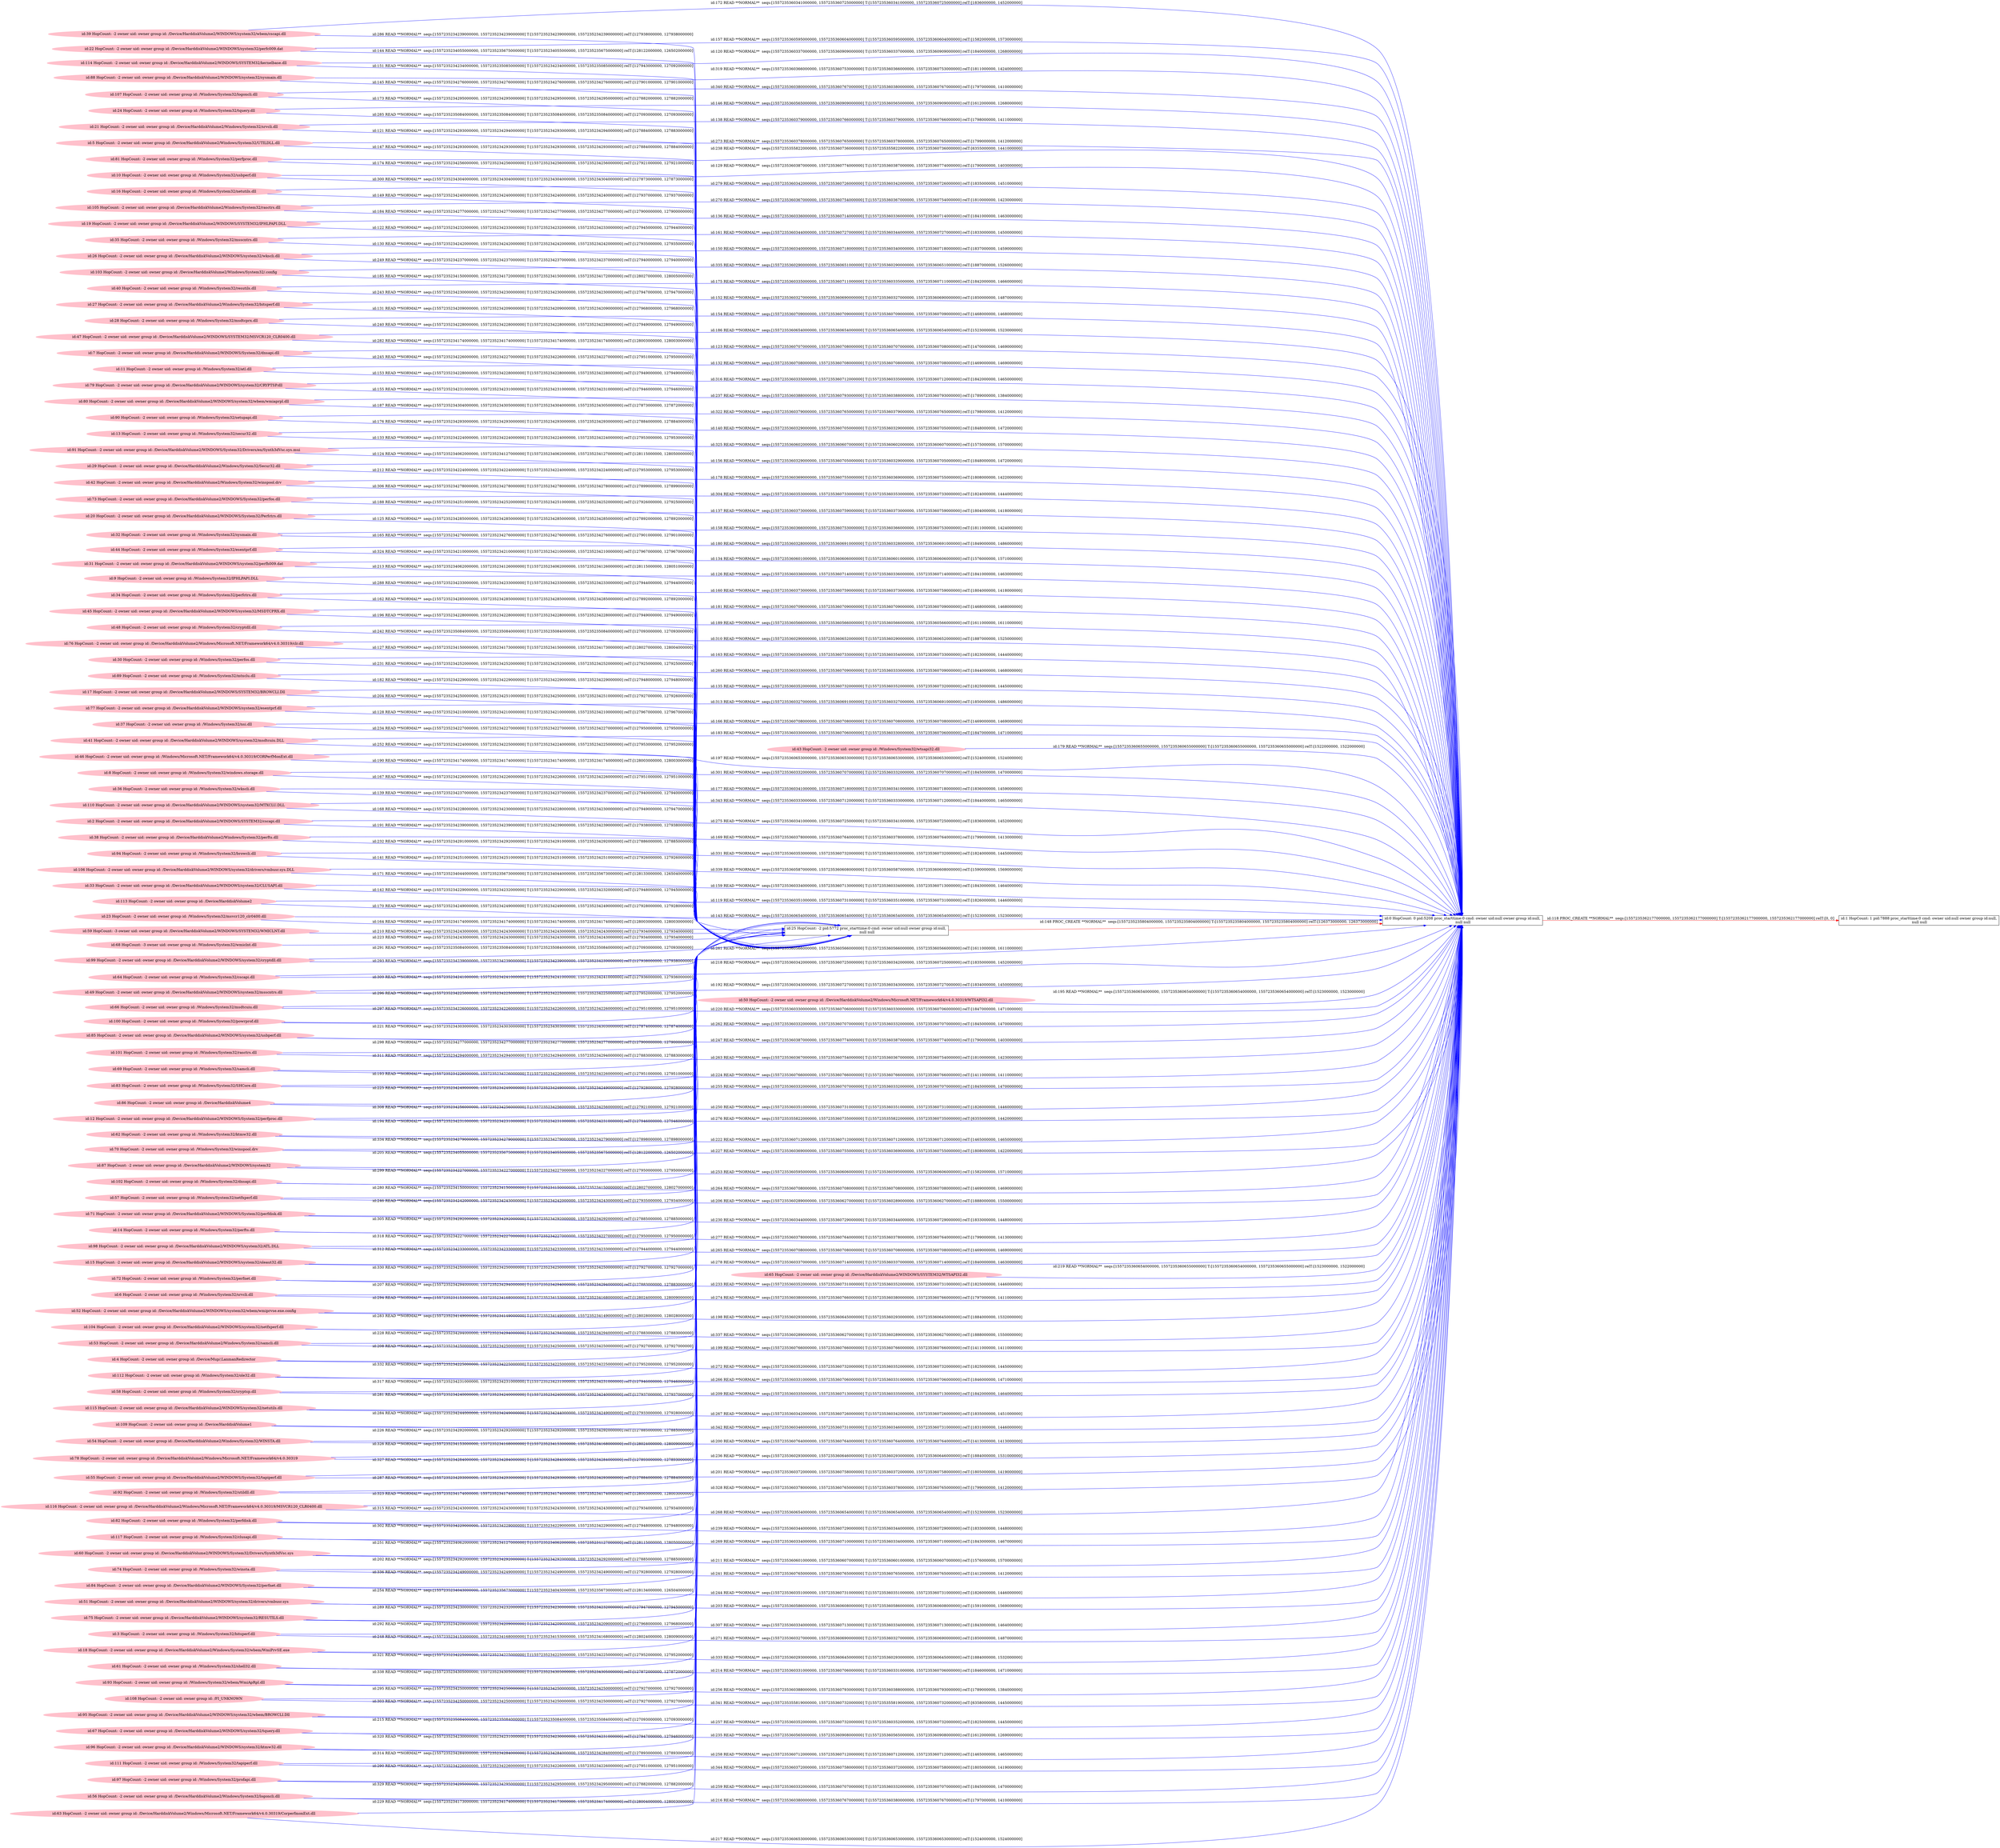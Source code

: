 digraph  {
rankdir=LR
"0"[color=black,label="id:0 HopCount: 0 pid:5208 proc_starttime:0 cmd: owner uid:null owner group id:null,\n null null", shape=box,style=solid];
"1"[color=black,label="id:1 HopCount: 1 pid:7888 proc_starttime:0 cmd: owner uid:null owner group id:null,\n null null", shape=box,style=solid];
"0" -> "1" [id=118,__obj="PROC_CREATE"color=red,label="id:118 PROC_CREATE **NORMAL**  seqs:[1557235362177000000, 1557235362177000000] T:[1557235362177000000, 1557235362177000000] relT:[0, 0]",style=solid];
"113"[color=pink,label="id:113 HopCount: -2 owner uid: owner group id: /Device/HarddiskVolume2 ", shape=oval,style=filled];
"113" -> "0" [id=119,__obj="READ"color=blue,label="id:119 READ **NORMAL**  seqs:[1557235360351000000, 1557235360731000000] T:[1557235360351000000, 1557235360731000000] relT:[1826000000, 1446000000]",style=solid];
"114"[color=pink,label="id:114 HopCount: -2 owner uid: owner group id: /Device/HarddiskVolume2/WINDOWS/SYSTEM32/kernelbase.dll ", shape=oval,style=filled];
"114" -> "0" [id=120,__obj="READ"color=blue,label="id:120 READ **NORMAL**  seqs:[1557235360337000000, 1557235360909000000] T:[1557235360337000000, 1557235360909000000] relT:[1840000000, 1268000000]",style=solid];
"21"[color=pink,label="id:21 HopCount: -2 owner uid: owner group id: /Device/HarddiskVolume2/Windows/System32/srvcli.dll ", shape=oval,style=filled];
"25"[color=black,label="id:25 HopCount: -2 pid:5772 proc_starttime:0 cmd: owner uid:null owner group id:null,\n null null", shape=box,style=solid];
"21" -> "25" [id=121,__obj="READ"color=blue,label="id:121 READ **NORMAL**  seqs:[1557235234293000000, 1557235234294000000] T:[1557235234293000000, 1557235234294000000] relT:[127884000000, 127883000000]",style=solid];
"19"[color=pink,label="id:19 HopCount: -2 owner uid: owner group id: /Device/HarddiskVolume2/WINDOWS/SYSTEM32/IPHLPAPI.DLL ", shape=oval,style=filled];
"19" -> "25" [id=122,__obj="READ"color=blue,label="id:122 READ **NORMAL**  seqs:[1557235234232000000, 1557235234233000000] T:[1557235234232000000, 1557235234233000000] relT:[127945000000, 127944000000]",style=solid];
"7"[color=pink,label="id:7 HopCount: -2 owner uid: owner group id: /Device/HarddiskVolume2/WINDOWS/System32/dnsapi.dll ", shape=oval,style=filled];
"7" -> "0" [id=123,__obj="READ"color=blue,label="id:123 READ **NORMAL**  seqs:[1557235360707000000, 1557235360708000000] T:[1557235360707000000, 1557235360708000000] relT:[1470000000, 1469000000]",style=solid];
"91"[color=pink,label="id:91 HopCount: -2 owner uid: owner group id: /Device/HarddiskVolume2/WINDOWS/System32/Drivers/en/Synth3dVsc.sys.mui ", shape=oval,style=filled];
"91" -> "25" [id=124,__obj="READ"color=blue,label="id:124 READ **NORMAL**  seqs:[1557235234062000000, 1557235234127000000] T:[1557235234062000000, 1557235234127000000] relT:[128115000000, 128050000000]",style=solid];
"20"[color=pink,label="id:20 HopCount: -2 owner uid: owner group id: /Device/HarddiskVolume2/WINDOWS/System32/Perfctrs.dll ", shape=oval,style=filled];
"20" -> "25" [id=125,__obj="READ"color=blue,label="id:125 READ **NORMAL**  seqs:[1557235234285000000, 1557235234285000000] T:[1557235234285000000, 1557235234285000000] relT:[127892000000, 127892000000]",style=solid];
"9"[color=pink,label="id:9 HopCount: -2 owner uid: owner group id: /Windows/System32/IPHLPAPI.DLL ", shape=oval,style=filled];
"9" -> "0" [id=126,__obj="READ"color=blue,label="id:126 READ **NORMAL**  seqs:[1557235360336000000, 1557235360714000000] T:[1557235360336000000, 1557235360714000000] relT:[1841000000, 1463000000]",style=solid];
"76"[color=pink,label="id:76 HopCount: -2 owner uid: owner group id: /Device/HarddiskVolume2/Windows/Microsoft.NET/Framework64/v4.0.30319/clr.dll ", shape=oval,style=filled];
"76" -> "25" [id=127,__obj="READ"color=blue,label="id:127 READ **NORMAL**  seqs:[1557235234150000000, 1557235234173000000] T:[1557235234150000000, 1557235234173000000] relT:[128027000000, 128004000000]",style=solid];
"77"[color=pink,label="id:77 HopCount: -2 owner uid: owner group id: /Device/HarddiskVolume2/WINDOWS/system32/esentprf.dll ", shape=oval,style=filled];
"77" -> "25" [id=128,__obj="READ"color=blue,label="id:128 READ **NORMAL**  seqs:[1557235234210000000, 1557235234210000000] T:[1557235234210000000, 1557235234210000000] relT:[127967000000, 127967000000]",style=solid];
"10"[color=pink,label="id:10 HopCount: -2 owner uid: owner group id: /Windows/System32/usbperf.dll ", shape=oval,style=filled];
"10" -> "0" [id=129,__obj="READ"color=blue,label="id:129 READ **NORMAL**  seqs:[1557235360387000000, 1557235360774000000] T:[1557235360387000000, 1557235360774000000] relT:[1790000000, 1403000000]",style=solid];
"35"[color=pink,label="id:35 HopCount: -2 owner uid: owner group id: /Windows/System32/msscntrs.dll ", shape=oval,style=filled];
"35" -> "25" [id=130,__obj="READ"color=blue,label="id:130 READ **NORMAL**  seqs:[1557235234242000000, 1557235234242000000] T:[1557235234242000000, 1557235234242000000] relT:[127935000000, 127935000000]",style=solid];
"27"[color=pink,label="id:27 HopCount: -2 owner uid: owner group id: /Device/HarddiskVolume2/Windows/System32/bitsperf.dll ", shape=oval,style=filled];
"27" -> "25" [id=131,__obj="READ"color=blue,label="id:131 READ **NORMAL**  seqs:[1557235234209000000, 1557235234209000000] T:[1557235234209000000, 1557235234209000000] relT:[127968000000, 127968000000]",style=solid];
"11"[color=pink,label="id:11 HopCount: -2 owner uid: owner group id: /Windows/System32/atl.dll ", shape=oval,style=filled];
"11" -> "0" [id=132,__obj="READ"color=blue,label="id:132 READ **NORMAL**  seqs:[1557235360708000000, 1557235360708000000] T:[1557235360708000000, 1557235360708000000] relT:[1469000000, 1469000000]",style=solid];
"13"[color=pink,label="id:13 HopCount: -2 owner uid: owner group id: /Windows/System32/secur32.dll ", shape=oval,style=filled];
"13" -> "25" [id=133,__obj="READ"color=blue,label="id:133 READ **NORMAL**  seqs:[1557235234224000000, 1557235234224000000] T:[1557235234224000000, 1557235234224000000] relT:[127953000000, 127953000000]",style=solid];
"31"[color=pink,label="id:31 HopCount: -2 owner uid: owner group id: /Device/HarddiskVolume2/WINDOWS/system32/perfh009.dat ", shape=oval,style=filled];
"31" -> "0" [id=134,__obj="READ"color=blue,label="id:134 READ **NORMAL**  seqs:[1557235360601000000, 1557235360606000000] T:[1557235360601000000, 1557235360606000000] relT:[1576000000, 1571000000]",style=solid];
"17"[color=pink,label="id:17 HopCount: -2 owner uid: owner group id: /Device/HarddiskVolume2/WINDOWS/SYSTEM32/BROWCLI.Dll ", shape=oval,style=filled];
"17" -> "0" [id=135,__obj="READ"color=blue,label="id:135 READ **NORMAL**  seqs:[1557235360352000000, 1557235360732000000] T:[1557235360352000000, 1557235360732000000] relT:[1825000000, 1445000000]",style=solid];
"19" -> "0" [id=136,__obj="READ"color=blue,label="id:136 READ **NORMAL**  seqs:[1557235360336000000, 1557235360714000000] T:[1557235360336000000, 1557235360714000000] relT:[1841000000, 1463000000]",style=solid];
"20" -> "0" [id=137,__obj="READ"color=blue,label="id:137 READ **NORMAL**  seqs:[1557235360373000000, 1557235360759000000] T:[1557235360373000000, 1557235360759000000] relT:[1804000000, 1418000000]",style=solid];
"21" -> "0" [id=138,__obj="READ"color=blue,label="id:138 READ **NORMAL**  seqs:[1557235360379000000, 1557235360766000000] T:[1557235360379000000, 1557235360766000000] relT:[1798000000, 1411000000]",style=solid];
"36"[color=pink,label="id:36 HopCount: -2 owner uid: owner group id: /Windows/System32/wkscli.dll ", shape=oval,style=filled];
"36" -> "25" [id=139,__obj="READ"color=blue,label="id:139 READ **NORMAL**  seqs:[1557235234237000000, 1557235234237000000] T:[1557235234237000000, 1557235234237000000] relT:[127940000000, 127940000000]",style=solid];
"13" -> "0" [id=140,__obj="READ"color=blue,label="id:140 READ **NORMAL**  seqs:[1557235360329000000, 1557235360705000000] T:[1557235360329000000, 1557235360705000000] relT:[1848000000, 1472000000]",style=solid];
"94"[color=pink,label="id:94 HopCount: -2 owner uid: owner group id: /Windows/System32/browcli.dll ", shape=oval,style=filled];
"94" -> "25" [id=141,__obj="READ"color=blue,label="id:141 READ **NORMAL**  seqs:[1557235234251000000, 1557235234251000000] T:[1557235234251000000, 1557235234251000000] relT:[127926000000, 127926000000]",style=solid];
"33"[color=pink,label="id:33 HopCount: -2 owner uid: owner group id: /Device/HarddiskVolume2/WINDOWS/system32/CLUSAPI.dll ", shape=oval,style=filled];
"33" -> "25" [id=142,__obj="READ"color=blue,label="id:142 READ **NORMAL**  seqs:[1557235234229000000, 1557235234232000000] T:[1557235234229000000, 1557235234232000000] relT:[127948000000, 127945000000]",style=solid];
"23"[color=pink,label="id:23 HopCount: -2 owner uid: owner group id: /Windows/System32/msvcr120_clr0400.dll ", shape=oval,style=filled];
"23" -> "0" [id=143,__obj="READ"color=blue,label="id:143 READ **NORMAL**  seqs:[1557235360654000000, 1557235360654000000] T:[1557235360654000000, 1557235360654000000] relT:[1523000000, 1523000000]",style=solid];
"22"[color=pink,label="id:22 HopCount: -2 owner uid: owner group id: /Device/HarddiskVolume2/WINDOWS/system32/perfc009.dat ", shape=oval,style=filled];
"22" -> "25" [id=144,__obj="READ"color=blue,label="id:144 READ **NORMAL**  seqs:[1557235234055000000, 1557235235675000000] T:[1557235234055000000, 1557235235675000000] relT:[128122000000, 126502000000]",style=solid];
"88"[color=pink,label="id:88 HopCount: -2 owner uid: owner group id: /Device/HarddiskVolume2/WINDOWS/system32/sysmain.dll ", shape=oval,style=filled];
"88" -> "25" [id=145,__obj="READ"color=blue,label="id:145 READ **NORMAL**  seqs:[1557235234276000000, 1557235234276000000] T:[1557235234276000000, 1557235234276000000] relT:[127901000000, 127901000000]",style=solid];
"24"[color=pink,label="id:24 HopCount: -2 owner uid: owner group id: /Windows/System32/tquery.dll ", shape=oval,style=filled];
"24" -> "0" [id=146,__obj="READ"color=blue,label="id:146 READ **NORMAL**  seqs:[1557235360565000000, 1557235360909000000] T:[1557235360565000000, 1557235360909000000] relT:[1612000000, 1268000000]",style=solid];
"5"[color=pink,label="id:5 HopCount: -2 owner uid: owner group id: /Device/HarddiskVolume2/Windows/System32/UTILDLL.dll ", shape=oval,style=filled];
"5" -> "25" [id=147,__obj="READ"color=blue,label="id:147 READ **NORMAL**  seqs:[1557235234293000000, 1557235234293000000] T:[1557235234293000000, 1557235234293000000] relT:[127884000000, 127884000000]",style=solid];
"25" -> "0" [id=148,__obj="PROC_CREATE"color=red,label="id:148 PROC_CREATE **NORMAL**  seqs:[1557235235804000000, 1557235235804000000] T:[1557235235804000000, 1557235235804000000] relT:[126373000000, 126373000000]",style=solid];
"16"[color=pink,label="id:16 HopCount: -2 owner uid: owner group id: /Windows/System32/netutils.dll ", shape=oval,style=filled];
"16" -> "25" [id=149,__obj="READ"color=blue,label="id:149 READ **NORMAL**  seqs:[1557235234240000000, 1557235234240000000] T:[1557235234240000000, 1557235234240000000] relT:[127937000000, 127937000000]",style=solid];
"26"[color=pink,label="id:26 HopCount: -2 owner uid: owner group id: /Device/HarddiskVolume2/WINDOWS/system32/wkscli.dll ", shape=oval,style=filled];
"26" -> "0" [id=150,__obj="READ"color=blue,label="id:150 READ **NORMAL**  seqs:[1557235360340000000, 1557235360718000000] T:[1557235360340000000, 1557235360718000000] relT:[1837000000, 1459000000]",style=solid];
"114" -> "25" [id=151,__obj="READ"color=blue,label="id:151 READ **NORMAL**  seqs:[1557235234234000000, 1557235235085000000] T:[1557235234234000000, 1557235235085000000] relT:[127943000000, 127092000000]",style=solid];
"27" -> "0" [id=152,__obj="READ"color=blue,label="id:152 READ **NORMAL**  seqs:[1557235360327000000, 1557235360690000000] T:[1557235360327000000, 1557235360690000000] relT:[1850000000, 1487000000]",style=solid];
"11" -> "25" [id=153,__obj="READ"color=blue,label="id:153 READ **NORMAL**  seqs:[1557235234228000000, 1557235234228000000] T:[1557235234228000000, 1557235234228000000] relT:[127949000000, 127949000000]",style=solid];
"28"[color=pink,label="id:28 HopCount: -2 owner uid: owner group id: /Windows/System32/msdtcprx.dll ", shape=oval,style=filled];
"28" -> "0" [id=154,__obj="READ"color=blue,label="id:154 READ **NORMAL**  seqs:[1557235360709000000, 1557235360709000000] T:[1557235360709000000, 1557235360709000000] relT:[1468000000, 1468000000]",style=solid];
"79"[color=pink,label="id:79 HopCount: -2 owner uid: owner group id: /Device/HarddiskVolume2/WINDOWS/system32/CRYPTSP.dll ", shape=oval,style=filled];
"79" -> "25" [id=155,__obj="READ"color=blue,label="id:155 READ **NORMAL**  seqs:[1557235234231000000, 1557235234231000000] T:[1557235234231000000, 1557235234231000000] relT:[127946000000, 127946000000]",style=solid];
"29"[color=pink,label="id:29 HopCount: -2 owner uid: owner group id: /Device/HarddiskVolume2/Windows/System32/Secur32.dll ", shape=oval,style=filled];
"29" -> "0" [id=156,__obj="READ"color=blue,label="id:156 READ **NORMAL**  seqs:[1557235360329000000, 1557235360705000000] T:[1557235360329000000, 1557235360705000000] relT:[1848000000, 1472000000]",style=solid];
"22" -> "0" [id=157,__obj="READ"color=blue,label="id:157 READ **NORMAL**  seqs:[1557235360595000000, 1557235360604000000] T:[1557235360595000000, 1557235360604000000] relT:[1582000000, 1573000000]",style=solid];
"32"[color=pink,label="id:32 HopCount: -2 owner uid: owner group id: /Windows/System32/sysmain.dll ", shape=oval,style=filled];
"32" -> "0" [id=158,__obj="READ"color=blue,label="id:158 READ **NORMAL**  seqs:[1557235360366000000, 1557235360753000000] T:[1557235360366000000, 1557235360753000000] relT:[1811000000, 1424000000]",style=solid];
"33" -> "0" [id=159,__obj="READ"color=blue,label="id:159 READ **NORMAL**  seqs:[1557235360334000000, 1557235360713000000] T:[1557235360334000000, 1557235360713000000] relT:[1843000000, 1464000000]",style=solid];
"34"[color=pink,label="id:34 HopCount: -2 owner uid: owner group id: /Windows/System32/perfctrs.dll ", shape=oval,style=filled];
"34" -> "0" [id=160,__obj="READ"color=blue,label="id:160 READ **NORMAL**  seqs:[1557235360373000000, 1557235360759000000] T:[1557235360373000000, 1557235360759000000] relT:[1804000000, 1418000000]",style=solid];
"35" -> "0" [id=161,__obj="READ"color=blue,label="id:161 READ **NORMAL**  seqs:[1557235360344000000, 1557235360727000000] T:[1557235360344000000, 1557235360727000000] relT:[1833000000, 1450000000]",style=solid];
"34" -> "25" [id=162,__obj="READ"color=blue,label="id:162 READ **NORMAL**  seqs:[1557235234285000000, 1557235234285000000] T:[1557235234285000000, 1557235234285000000] relT:[127892000000, 127892000000]",style=solid];
"30"[color=pink,label="id:30 HopCount: -2 owner uid: owner group id: /Windows/System32/perfos.dll ", shape=oval,style=filled];
"30" -> "0" [id=163,__obj="READ"color=blue,label="id:163 READ **NORMAL**  seqs:[1557235360354000000, 1557235360733000000] T:[1557235360354000000, 1557235360733000000] relT:[1823000000, 1444000000]",style=solid];
"23" -> "25" [id=164,__obj="READ"color=blue,label="id:164 READ **NORMAL**  seqs:[1557235234174000000, 1557235234174000000] T:[1557235234174000000, 1557235234174000000] relT:[128003000000, 128003000000]",style=solid];
"32" -> "25" [id=165,__obj="READ"color=blue,label="id:165 READ **NORMAL**  seqs:[1557235234276000000, 1557235234276000000] T:[1557235234276000000, 1557235234276000000] relT:[127901000000, 127901000000]",style=solid];
"37"[color=pink,label="id:37 HopCount: -2 owner uid: owner group id: /Windows/System32/nsi.dll ", shape=oval,style=filled];
"37" -> "0" [id=166,__obj="READ"color=blue,label="id:166 READ **NORMAL**  seqs:[1557235360708000000, 1557235360708000000] T:[1557235360708000000, 1557235360708000000] relT:[1469000000, 1469000000]",style=solid];
"8"[color=pink,label="id:8 HopCount: -2 owner uid: owner group id: /Windows/System32/windows.storage.dll ", shape=oval,style=filled];
"8" -> "25" [id=167,__obj="READ"color=blue,label="id:167 READ **NORMAL**  seqs:[1557235234226000000, 1557235234226000000] T:[1557235234226000000, 1557235234226000000] relT:[127951000000, 127951000000]",style=solid];
"110"[color=pink,label="id:110 HopCount: -2 owner uid: owner group id: /Device/HarddiskVolume2/WINDOWS/system32/MTXCLU.DLL ", shape=oval,style=filled];
"110" -> "25" [id=168,__obj="READ"color=blue,label="id:168 READ **NORMAL**  seqs:[1557235234228000000, 1557235234230000000] T:[1557235234228000000, 1557235234230000000] relT:[127949000000, 127947000000]",style=solid];
"38"[color=pink,label="id:38 HopCount: -2 owner uid: owner group id: /Device/HarddiskVolume2/Windows/System32/perfts.dll ", shape=oval,style=filled];
"38" -> "0" [id=169,__obj="READ"color=blue,label="id:169 READ **NORMAL**  seqs:[1557235360378000000, 1557235360764000000] T:[1557235360378000000, 1557235360764000000] relT:[1799000000, 1413000000]",style=solid];
"113" -> "25" [id=170,__obj="READ"color=blue,label="id:170 READ **NORMAL**  seqs:[1557235234249000000, 1557235234249000000] T:[1557235234249000000, 1557235234249000000] relT:[127928000000, 127928000000]",style=solid];
"106"[color=pink,label="id:106 HopCount: -2 owner uid: owner group id: /Device/HarddiskVolume2/WINDOWS/system32/drivers/vmbusr.sys.DLL ", shape=oval,style=filled];
"106" -> "25" [id=171,__obj="READ"color=blue,label="id:171 READ **NORMAL**  seqs:[1557235234044000000, 1557235235673000000] T:[1557235234044000000, 1557235235673000000] relT:[128133000000, 126504000000]",style=solid];
"39"[color=pink,label="id:39 HopCount: -2 owner uid: owner group id: /Device/HarddiskVolume2/WINDOWS/system32/wbem/cscapi.dll ", shape=oval,style=filled];
"39" -> "0" [id=172,__obj="READ"color=blue,label="id:172 READ **NORMAL**  seqs:[1557235360341000000, 1557235360725000000] T:[1557235360341000000, 1557235360725000000] relT:[1836000000, 1452000000]",style=solid];
"107"[color=pink,label="id:107 HopCount: -2 owner uid: owner group id: /Windows/System32/logoncli.dll ", shape=oval,style=filled];
"107" -> "25" [id=173,__obj="READ"color=blue,label="id:173 READ **NORMAL**  seqs:[1557235234295000000, 1557235234295000000] T:[1557235234295000000, 1557235234295000000] relT:[127882000000, 127882000000]",style=solid];
"81"[color=pink,label="id:81 HopCount: -2 owner uid: owner group id: /Windows/System32/perfproc.dll ", shape=oval,style=filled];
"81" -> "25" [id=174,__obj="READ"color=blue,label="id:174 READ **NORMAL**  seqs:[1557235234256000000, 1557235234256000000] T:[1557235234256000000, 1557235234256000000] relT:[127921000000, 127921000000]",style=solid];
"40"[color=pink,label="id:40 HopCount: -2 owner uid: owner group id: /Windows/System32/resutils.dll ", shape=oval,style=filled];
"40" -> "0" [id=175,__obj="READ"color=blue,label="id:175 READ **NORMAL**  seqs:[1557235360335000000, 1557235360711000000] T:[1557235360335000000, 1557235360711000000] relT:[1842000000, 1466000000]",style=solid];
"90"[color=pink,label="id:90 HopCount: -2 owner uid: owner group id: /Windows/System32/setupapi.dll ", shape=oval,style=filled];
"90" -> "25" [id=176,__obj="READ"color=blue,label="id:176 READ **NORMAL**  seqs:[1557235234293000000, 1557235234293000000] T:[1557235234293000000, 1557235234293000000] relT:[127884000000, 127884000000]",style=solid];
"36" -> "0" [id=177,__obj="READ"color=blue,label="id:177 READ **NORMAL**  seqs:[1557235360341000000, 1557235360718000000] T:[1557235360341000000, 1557235360718000000] relT:[1836000000, 1459000000]",style=solid];
"42"[color=pink,label="id:42 HopCount: -2 owner uid: owner group id: /Device/HarddiskVolume2/Windows/System32/winspool.drv ", shape=oval,style=filled];
"42" -> "0" [id=178,__obj="READ"color=blue,label="id:178 READ **NORMAL**  seqs:[1557235360369000000, 1557235360755000000] T:[1557235360369000000, 1557235360755000000] relT:[1808000000, 1422000000]",style=solid];
"43"[color=pink,label="id:43 HopCount: -2 owner uid: owner group id: /Windows/System32/wtsapi32.dll ", shape=oval,style=filled];
"43" -> "0" [id=179,__obj="READ"color=blue,label="id:179 READ **NORMAL**  seqs:[1557235360655000000, 1557235360655000000] T:[1557235360655000000, 1557235360655000000] relT:[1522000000, 1522000000]",style=solid];
"44"[color=pink,label="id:44 HopCount: -2 owner uid: owner group id: /Windows/System32/esentprf.dll ", shape=oval,style=filled];
"44" -> "0" [id=180,__obj="READ"color=blue,label="id:180 READ **NORMAL**  seqs:[1557235360328000000, 1557235360691000000] T:[1557235360328000000, 1557235360691000000] relT:[1849000000, 1486000000]",style=solid];
"45"[color=pink,label="id:45 HopCount: -2 owner uid: owner group id: /Device/HarddiskVolume2/WINDOWS/system32/MSDTCPRX.dll ", shape=oval,style=filled];
"45" -> "0" [id=181,__obj="READ"color=blue,label="id:181 READ **NORMAL**  seqs:[1557235360709000000, 1557235360709000000] T:[1557235360709000000, 1557235360709000000] relT:[1468000000, 1468000000]",style=solid];
"89"[color=pink,label="id:89 HopCount: -2 owner uid: owner group id: /Windows/System32/mtxclu.dll ", shape=oval,style=filled];
"89" -> "25" [id=182,__obj="READ"color=blue,label="id:182 READ **NORMAL**  seqs:[1557235234229000000, 1557235234229000000] T:[1557235234229000000, 1557235234229000000] relT:[127948000000, 127948000000]",style=solid];
"41"[color=pink,label="id:41 HopCount: -2 owner uid: owner group id: /Device/HarddiskVolume2/WINDOWS/system32/msdtcuiu.DLL ", shape=oval,style=filled];
"41" -> "0" [id=183,__obj="READ"color=blue,label="id:183 READ **NORMAL**  seqs:[1557235360330000000, 1557235360706000000] T:[1557235360330000000, 1557235360706000000] relT:[1847000000, 1471000000]",style=solid];
"105"[color=pink,label="id:105 HopCount: -2 owner uid: owner group id: /Device/HarddiskVolume2/Windows/System32/rasctrs.dll ", shape=oval,style=filled];
"105" -> "25" [id=184,__obj="READ"color=blue,label="id:184 READ **NORMAL**  seqs:[1557235234277000000, 1557235234277000000] T:[1557235234277000000, 1557235234277000000] relT:[127900000000, 127900000000]",style=solid];
"103"[color=pink,label="id:103 HopCount: -2 owner uid: owner group id: /Device/HarddiskVolume2/Windows/System32/.config ", shape=oval,style=filled];
"103" -> "25" [id=185,__obj="READ"color=blue,label="id:185 READ **NORMAL**  seqs:[1557235234150000000, 1557235234172000000] T:[1557235234150000000, 1557235234172000000] relT:[128027000000, 128005000000]",style=solid];
"47"[color=pink,label="id:47 HopCount: -2 owner uid: owner group id: /Device/HarddiskVolume2/WINDOWS/SYSTEM32/MSVCR120_CLR0400.dll ", shape=oval,style=filled];
"47" -> "0" [id=186,__obj="READ"color=blue,label="id:186 READ **NORMAL**  seqs:[1557235360654000000, 1557235360654000000] T:[1557235360654000000, 1557235360654000000] relT:[1523000000, 1523000000]",style=solid];
"80"[color=pink,label="id:80 HopCount: -2 owner uid: owner group id: /Device/HarddiskVolume2/WINDOWS/system32/wbem/wmiaprpl.dll ", shape=oval,style=filled];
"80" -> "25" [id=187,__obj="READ"color=blue,label="id:187 READ **NORMAL**  seqs:[1557235234304000000, 1557235234305000000] T:[1557235234304000000, 1557235234305000000] relT:[127873000000, 127872000000]",style=solid];
"73"[color=pink,label="id:73 HopCount: -2 owner uid: owner group id: /Device/HarddiskVolume2/WINDOWS/System32/perfos.dll ", shape=oval,style=filled];
"73" -> "25" [id=188,__obj="READ"color=blue,label="id:188 READ **NORMAL**  seqs:[1557235234251000000, 1557235234252000000] T:[1557235234251000000, 1557235234252000000] relT:[127926000000, 127925000000]",style=solid];
"48"[color=pink,label="id:48 HopCount: -2 owner uid: owner group id: /Windows/System32/cryptdll.dll ", shape=oval,style=filled];
"48" -> "0" [id=189,__obj="READ"color=blue,label="id:189 READ **NORMAL**  seqs:[1557235360566000000, 1557235360566000000] T:[1557235360566000000, 1557235360566000000] relT:[1611000000, 1611000000]",style=solid];
"46"[color=pink,label="id:46 HopCount: -2 owner uid: owner group id: /Windows/Microsoft.NET/Framework64/v4.0.30319/CORPerfMonExt.dll ", shape=oval,style=filled];
"46" -> "25" [id=190,__obj="READ"color=blue,label="id:190 READ **NORMAL**  seqs:[1557235234174000000, 1557235234174000000] T:[1557235234174000000, 1557235234174000000] relT:[128003000000, 128003000000]",style=solid];
"2"[color=pink,label="id:2 HopCount: -2 owner uid: owner group id: /Device/HarddiskVolume2/WINDOWS/SYSTEM32/cscapi.dll ", shape=oval,style=filled];
"2" -> "25" [id=191,__obj="READ"color=blue,label="id:191 READ **NORMAL**  seqs:[1557235234239000000, 1557235234239000000] T:[1557235234239000000, 1557235234239000000] relT:[127938000000, 127938000000]",style=solid];
"49"[color=pink,label="id:49 HopCount: -2 owner uid: owner group id: /Device/HarddiskVolume2/WINDOWS/system32/msscntrs.dll ", shape=oval,style=filled];
"49" -> "0" [id=192,__obj="READ"color=blue,label="id:192 READ **NORMAL**  seqs:[1557235360343000000, 1557235360727000000] T:[1557235360343000000, 1557235360727000000] relT:[1834000000, 1450000000]",style=solid];
"83"[color=pink,label="id:83 HopCount: -2 owner uid: owner group id: /Windows/System32/SHCore.dll ", shape=oval,style=filled];
"83" -> "25" [id=193,__obj="READ"color=blue,label="id:193 READ **NORMAL**  seqs:[1557235234226000000, 1557235234226000000] T:[1557235234226000000, 1557235234226000000] relT:[127951000000, 127951000000]",style=solid];
"62"[color=pink,label="id:62 HopCount: -2 owner uid: owner group id: /Windows/System32/ktmw32.dll ", shape=oval,style=filled];
"62" -> "25" [id=194,__obj="READ"color=blue,label="id:194 READ **NORMAL**  seqs:[1557235234231000000, 1557235234231000000] T:[1557235234231000000, 1557235234231000000] relT:[127946000000, 127946000000]",style=solid];
"50"[color=pink,label="id:50 HopCount: -2 owner uid: owner group id: /Device/HarddiskVolume2/Windows/Microsoft.NET/Framework64/v4.0.30319/WTSAPI32.dll ", shape=oval,style=filled];
"50" -> "0" [id=195,__obj="READ"color=blue,label="id:195 READ **NORMAL**  seqs:[1557235360654000000, 1557235360654000000] T:[1557235360654000000, 1557235360654000000] relT:[1523000000, 1523000000]",style=solid];
"45" -> "25" [id=196,__obj="READ"color=blue,label="id:196 READ **NORMAL**  seqs:[1557235234228000000, 1557235234228000000] T:[1557235234228000000, 1557235234228000000] relT:[127949000000, 127949000000]",style=solid];
"46" -> "0" [id=197,__obj="READ"color=blue,label="id:197 READ **NORMAL**  seqs:[1557235360653000000, 1557235360653000000] T:[1557235360653000000, 1557235360653000000] relT:[1524000000, 1524000000]",style=solid];
"52"[color=pink,label="id:52 HopCount: -2 owner uid: owner group id: /Device/HarddiskVolume2/WINDOWS/system32/wbem/wmiprvse.exe.config ", shape=oval,style=filled];
"52" -> "0" [id=198,__obj="READ"color=blue,label="id:198 READ **NORMAL**  seqs:[1557235360293000000, 1557235360645000000] T:[1557235360293000000, 1557235360645000000] relT:[1884000000, 1532000000]",style=solid];
"53"[color=pink,label="id:53 HopCount: -2 owner uid: owner group id: /Device/HarddiskVolume2/Windows/System32/samcli.dll ", shape=oval,style=filled];
"53" -> "0" [id=199,__obj="READ"color=blue,label="id:199 READ **NORMAL**  seqs:[1557235360766000000, 1557235360766000000] T:[1557235360766000000, 1557235360766000000] relT:[1411000000, 1411000000]",style=solid];
"54"[color=pink,label="id:54 HopCount: -2 owner uid: owner group id: /Device/HarddiskVolume2/Windows/System32/WINSTA.dll ", shape=oval,style=filled];
"54" -> "0" [id=200,__obj="READ"color=blue,label="id:200 READ **NORMAL**  seqs:[1557235360764000000, 1557235360764000000] T:[1557235360764000000, 1557235360764000000] relT:[1413000000, 1413000000]",style=solid];
"55"[color=pink,label="id:55 HopCount: -2 owner uid: owner group id: /Device/HarddiskVolume2/WINDOWS/System32/tapiperf.dll ", shape=oval,style=filled];
"55" -> "0" [id=201,__obj="READ"color=blue,label="id:201 READ **NORMAL**  seqs:[1557235360372000000, 1557235360758000000] T:[1557235360372000000, 1557235360758000000] relT:[1805000000, 1419000000]",style=solid];
"74"[color=pink,label="id:74 HopCount: -2 owner uid: owner group id: /Windows/System32/winsta.dll ", shape=oval,style=filled];
"74" -> "25" [id=202,__obj="READ"color=blue,label="id:202 READ **NORMAL**  seqs:[1557235234292000000, 1557235234292000000] T:[1557235234292000000, 1557235234292000000] relT:[127885000000, 127885000000]",style=solid];
"51"[color=pink,label="id:51 HopCount: -2 owner uid: owner group id: /Device/HarddiskVolume2/WINDOWS/system32/drivers/vmbusr.sys ", shape=oval,style=filled];
"51" -> "0" [id=203,__obj="READ"color=blue,label="id:203 READ **NORMAL**  seqs:[1557235360586000000, 1557235360608000000] T:[1557235360586000000, 1557235360608000000] relT:[1591000000, 1569000000]",style=solid];
"17" -> "25" [id=204,__obj="READ"color=blue,label="id:204 READ **NORMAL**  seqs:[1557235234250000000, 1557235234251000000] T:[1557235234250000000, 1557235234251000000] relT:[127927000000, 127926000000]",style=solid];
"87"[color=pink,label="id:87 HopCount: -2 owner uid: owner group id: /Device/HarddiskVolume2/WINDOWS/system32 ", shape=oval,style=filled];
"87" -> "25" [id=205,__obj="READ"color=blue,label="id:205 READ **NORMAL**  seqs:[1557235234055000000, 1557235235675000000] T:[1557235234055000000, 1557235235675000000] relT:[128122000000, 126502000000]",style=solid];
"57"[color=pink,label="id:57 HopCount: -2 owner uid: owner group id: /Windows/System32/netfxperf.dll ", shape=oval,style=filled];
"57" -> "0" [id=206,__obj="READ"color=blue,label="id:206 READ **NORMAL**  seqs:[1557235360289000000, 1557235360627000000] T:[1557235360289000000, 1557235360627000000] relT:[1888000000, 1550000000]",style=solid];
"6"[color=pink,label="id:6 HopCount: -2 owner uid: owner group id: /Windows/System32/srvcli.dll ", shape=oval,style=filled];
"6" -> "25" [id=207,__obj="READ"color=blue,label="id:207 READ **NORMAL**  seqs:[1557235234294000000, 1557235234294000000] T:[1557235234294000000, 1557235234294000000] relT:[127883000000, 127883000000]",style=solid];
"4"[color=pink,label="id:4 HopCount: -2 owner uid: owner group id: /Device/Mup/;LanmanRedirector ", shape=oval,style=filled];
"4" -> "25" [id=208,__obj="READ"color=blue,label="id:208 READ **NORMAL**  seqs:[1557235234250000000, 1557235234250000000] T:[1557235234250000000, 1557235234250000000] relT:[127927000000, 127927000000]",style=solid];
"58"[color=pink,label="id:58 HopCount: -2 owner uid: owner group id: /Windows/System32/cryptsp.dll ", shape=oval,style=filled];
"58" -> "0" [id=209,__obj="READ"color=blue,label="id:209 READ **NORMAL**  seqs:[1557235360335000000, 1557235360713000000] T:[1557235360335000000, 1557235360713000000] relT:[1842000000, 1464000000]",style=solid];
"59"[color=pink,label="id:59 HopCount: -3 owner uid: owner group id: /Device/HarddiskVolume2/WINDOWS/SYSTEM32/WMICLNT.dll ", shape=oval,style=filled];
"59" -> "25" [id=210,__obj="READ"color=blue,label="id:210 READ **NORMAL**  seqs:[1557235234243000000, 1557235234243000000] T:[1557235234243000000, 1557235234243000000] relT:[127934000000, 127934000000]",style=solid];
"60"[color=pink,label="id:60 HopCount: -2 owner uid: owner group id: /Device/HarddiskVolume2/WINDOWS/System32/Drivers/Synth3dVsc.sys ", shape=oval,style=filled];
"60" -> "0" [id=211,__obj="READ"color=blue,label="id:211 READ **NORMAL**  seqs:[1557235360601000000, 1557235360607000000] T:[1557235360601000000, 1557235360607000000] relT:[1576000000, 1570000000]",style=solid];
"29" -> "25" [id=212,__obj="READ"color=blue,label="id:212 READ **NORMAL**  seqs:[1557235234224000000, 1557235234224000000] T:[1557235234224000000, 1557235234224000000] relT:[127953000000, 127953000000]",style=solid];
"31" -> "25" [id=213,__obj="READ"color=blue,label="id:213 READ **NORMAL**  seqs:[1557235234062000000, 1557235234126000000] T:[1557235234062000000, 1557235234126000000] relT:[128115000000, 128051000000]",style=solid];
"61"[color=pink,label="id:61 HopCount: -2 owner uid: owner group id: /Windows/System32/shell32.dll ", shape=oval,style=filled];
"61" -> "0" [id=214,__obj="READ"color=blue,label="id:214 READ **NORMAL**  seqs:[1557235360331000000, 1557235360706000000] T:[1557235360331000000, 1557235360706000000] relT:[1846000000, 1471000000]",style=solid];
"67"[color=pink,label="id:67 HopCount: -2 owner uid: owner group id: /Device/HarddiskVolume2/WINDOWS/system32/tquery.dll ", shape=oval,style=filled];
"67" -> "25" [id=215,__obj="READ"color=blue,label="id:215 READ **NORMAL**  seqs:[1557235235084000000, 1557235235084000000] T:[1557235235084000000, 1557235235084000000] relT:[127093000000, 127093000000]",style=solid];
"56"[color=pink,label="id:56 HopCount: -2 owner uid: owner group id: /Device/HarddiskVolume2/Windows/System32/logoncli.dll ", shape=oval,style=filled];
"56" -> "0" [id=216,__obj="READ"color=blue,label="id:216 READ **NORMAL**  seqs:[1557235360380000000, 1557235360767000000] T:[1557235360380000000, 1557235360767000000] relT:[1797000000, 1410000000]",style=solid];
"63"[color=pink,label="id:63 HopCount: -2 owner uid: owner group id: /Device/HarddiskVolume2/Windows/Microsoft.NET/Framework64/v4.0.30319/CorperfmonExt.dll ", shape=oval,style=filled];
"63" -> "0" [id=217,__obj="READ"color=blue,label="id:217 READ **NORMAL**  seqs:[1557235360653000000, 1557235360653000000] T:[1557235360653000000, 1557235360653000000] relT:[1524000000, 1524000000]",style=solid];
"64"[color=pink,label="id:64 HopCount: -2 owner uid: owner group id: /Windows/System32/cscapi.dll ", shape=oval,style=filled];
"64" -> "0" [id=218,__obj="READ"color=blue,label="id:218 READ **NORMAL**  seqs:[1557235360342000000, 1557235360725000000] T:[1557235360342000000, 1557235360725000000] relT:[1835000000, 1452000000]",style=solid];
"65"[color=pink,label="id:65 HopCount: -2 owner uid: owner group id: /Device/HarddiskVolume2/WINDOWS/SYSTEM32/WTSAPI32.dll ", shape=oval,style=filled];
"65" -> "0" [id=219,__obj="READ"color=blue,label="id:219 READ **NORMAL**  seqs:[1557235360654000000, 1557235360655000000] T:[1557235360654000000, 1557235360655000000] relT:[1523000000, 1522000000]",style=solid];
"66"[color=pink,label="id:66 HopCount: -2 owner uid: owner group id: /Windows/System32/msdtcuiu.dll ", shape=oval,style=filled];
"66" -> "0" [id=220,__obj="READ"color=blue,label="id:220 READ **NORMAL**  seqs:[1557235360330000000, 1557235360706000000] T:[1557235360330000000, 1557235360706000000] relT:[1847000000, 1471000000]",style=solid];
"85"[color=pink,label="id:85 HopCount: -2 owner uid: owner group id: /Device/HarddiskVolume2/WINDOWS/system32/usbperf.dll ", shape=oval,style=filled];
"85" -> "25" [id=221,__obj="READ"color=blue,label="id:221 READ **NORMAL**  seqs:[1557235234303000000, 1557235234303000000] T:[1557235234303000000, 1557235234303000000] relT:[127874000000, 127874000000]",style=solid];
"62" -> "0" [id=222,__obj="READ"color=blue,label="id:222 READ **NORMAL**  seqs:[1557235360712000000, 1557235360712000000] T:[1557235360712000000, 1557235360712000000] relT:[1465000000, 1465000000]",style=solid];
"68"[color=pink,label="id:68 HopCount: -3 owner uid: owner group id: /Windows/System32/wmiclnt.dll ", shape=oval,style=filled];
"68" -> "25" [id=223,__obj="READ"color=blue,label="id:223 READ **NORMAL**  seqs:[1557235234243000000, 1557235234243000000] T:[1557235234243000000, 1557235234243000000] relT:[127934000000, 127934000000]",style=solid];
"69"[color=pink,label="id:69 HopCount: -2 owner uid: owner group id: /Windows/System32/samcli.dll ", shape=oval,style=filled];
"69" -> "0" [id=224,__obj="READ"color=blue,label="id:224 READ **NORMAL**  seqs:[1557235360766000000, 1557235360766000000] T:[1557235360766000000, 1557235360766000000] relT:[1411000000, 1411000000]",style=solid];
"86"[color=pink,label="id:86 HopCount: -2 owner uid: owner group id: /Device/HarddiskVolume4 ", shape=oval,style=filled];
"86" -> "25" [id=225,__obj="READ"color=blue,label="id:225 READ **NORMAL**  seqs:[1557235234249000000, 1557235234249000000] T:[1557235234249000000, 1557235234249000000] relT:[127928000000, 127928000000]",style=solid];
"54" -> "25" [id=226,__obj="READ"color=blue,label="id:226 READ **NORMAL**  seqs:[1557235234292000000, 1557235234292000000] T:[1557235234292000000, 1557235234292000000] relT:[127885000000, 127885000000]",style=solid];
"70"[color=pink,label="id:70 HopCount: -2 owner uid: owner group id: /Windows/System32/winspool.drv ", shape=oval,style=filled];
"70" -> "0" [id=227,__obj="READ"color=blue,label="id:227 READ **NORMAL**  seqs:[1557235360369000000, 1557235360755000000] T:[1557235360369000000, 1557235360755000000] relT:[1808000000, 1422000000]",style=solid];
"53" -> "25" [id=228,__obj="READ"color=blue,label="id:228 READ **NORMAL**  seqs:[1557235234294000000, 1557235234294000000] T:[1557235234294000000, 1557235234294000000] relT:[127883000000, 127883000000]",style=solid];
"63" -> "25" [id=229,__obj="READ"color=blue,label="id:229 READ **NORMAL**  seqs:[1557235234173000000, 1557235234174000000] T:[1557235234173000000, 1557235234174000000] relT:[128004000000, 128003000000]",style=solid];
"71"[color=pink,label="id:71 HopCount: -2 owner uid: owner group id: /Device/HarddiskVolume2/WINDOWS/System32/perfdisk.dll ", shape=oval,style=filled];
"71" -> "0" [id=230,__obj="READ"color=blue,label="id:230 READ **NORMAL**  seqs:[1557235360344000000, 1557235360729000000] T:[1557235360344000000, 1557235360729000000] relT:[1833000000, 1448000000]",style=solid];
"30" -> "25" [id=231,__obj="READ"color=blue,label="id:231 READ **NORMAL**  seqs:[1557235234252000000, 1557235234252000000] T:[1557235234252000000, 1557235234252000000] relT:[127925000000, 127925000000]",style=solid];
"38" -> "25" [id=232,__obj="READ"color=blue,label="id:232 READ **NORMAL**  seqs:[1557235234291000000, 1557235234292000000] T:[1557235234291000000, 1557235234292000000] relT:[127886000000, 127885000000]",style=solid];
"72"[color=pink,label="id:72 HopCount: -2 owner uid: owner group id: /Windows/System32/perfnet.dll ", shape=oval,style=filled];
"72" -> "0" [id=233,__obj="READ"color=blue,label="id:233 READ **NORMAL**  seqs:[1557235360352000000, 1557235360731000000] T:[1557235360352000000, 1557235360731000000] relT:[1825000000, 1446000000]",style=solid];
"37" -> "25" [id=234,__obj="READ"color=blue,label="id:234 READ **NORMAL**  seqs:[1557235234227000000, 1557235234227000000] T:[1557235234227000000, 1557235234227000000] relT:[127950000000, 127950000000]",style=solid];
"67" -> "0" [id=235,__obj="READ"color=blue,label="id:235 READ **NORMAL**  seqs:[1557235360565000000, 1557235360908000000] T:[1557235360565000000, 1557235360908000000] relT:[1612000000, 1269000000]",style=solid];
"78"[color=pink,label="id:78 HopCount: -2 owner uid: owner group id: /Device/HarddiskVolume2/Windows/Microsoft.NET/Framework64/v4.0.30319 ", shape=oval,style=filled];
"78" -> "0" [id=236,__obj="READ"color=blue,label="id:236 READ **NORMAL**  seqs:[1557235360293000000, 1557235360646000000] T:[1557235360293000000, 1557235360646000000] relT:[1884000000, 1531000000]",style=solid];
"80" -> "0" [id=237,__obj="READ"color=blue,label="id:237 READ **NORMAL**  seqs:[1557235360388000000, 1557235360793000000] T:[1557235360388000000, 1557235360793000000] relT:[1789000000, 1384000000]",style=solid];
"81" -> "0" [id=238,__obj="READ"color=blue,label="id:238 READ **NORMAL**  seqs:[1557235355822000000, 1557235360736000000] T:[1557235355822000000, 1557235360736000000] relT:[6355000000, 1441000000]",style=solid];
"82"[color=pink,label="id:82 HopCount: -2 owner uid: owner group id: /Windows/System32/perfdisk.dll ", shape=oval,style=filled];
"82" -> "0" [id=239,__obj="READ"color=blue,label="id:239 READ **NORMAL**  seqs:[1557235360344000000, 1557235360729000000] T:[1557235360344000000, 1557235360729000000] relT:[1833000000, 1448000000]",style=solid];
"28" -> "25" [id=240,__obj="READ"color=blue,label="id:240 READ **NORMAL**  seqs:[1557235234228000000, 1557235234228000000] T:[1557235234228000000, 1557235234228000000] relT:[127949000000, 127949000000]",style=solid];
"74" -> "0" [id=241,__obj="READ"color=blue,label="id:241 READ **NORMAL**  seqs:[1557235360765000000, 1557235360765000000] T:[1557235360765000000, 1557235360765000000] relT:[1412000000, 1412000000]",style=solid];
"48" -> "25" [id=242,__obj="READ"color=blue,label="id:242 READ **NORMAL**  seqs:[1557235235084000000, 1557235235084000000] T:[1557235235084000000, 1557235235084000000] relT:[127093000000, 127093000000]",style=solid];
"40" -> "25" [id=243,__obj="READ"color=blue,label="id:243 READ **NORMAL**  seqs:[1557235234230000000, 1557235234230000000] T:[1557235234230000000, 1557235234230000000] relT:[127947000000, 127947000000]",style=solid];
"84"[color=pink,label="id:84 HopCount: -2 owner uid: owner group id: /Device/HarddiskVolume2/WINDOWS/System32/perfnet.dll ", shape=oval,style=filled];
"84" -> "0" [id=244,__obj="READ"color=blue,label="id:244 READ **NORMAL**  seqs:[1557235360351000000, 1557235360731000000] T:[1557235360351000000, 1557235360731000000] relT:[1826000000, 1446000000]",style=solid];
"7" -> "25" [id=245,__obj="READ"color=blue,label="id:245 READ **NORMAL**  seqs:[1557235234226000000, 1557235234227000000] T:[1557235234226000000, 1557235234227000000] relT:[127951000000, 127950000000]",style=solid];
"71" -> "25" [id=246,__obj="READ"color=blue,label="id:246 READ **NORMAL**  seqs:[1557235234242000000, 1557235234243000000] T:[1557235234242000000, 1557235234243000000] relT:[127935000000, 127934000000]",style=solid];
"85" -> "0" [id=247,__obj="READ"color=blue,label="id:247 READ **NORMAL**  seqs:[1557235360387000000, 1557235360774000000] T:[1557235360387000000, 1557235360774000000] relT:[1790000000, 1403000000]",style=solid];
"18"[color=pink,label="id:18 HopCount: -2 owner uid: owner group id: /Device/HarddiskVolume2/Windows/System32/wbem/WmiPrvSE.exe ", shape=oval,style=filled];
"18" -> "25" [id=248,__obj="READ"color=blue,label="id:248 READ **NORMAL**  seqs:[1557235234153000000, 1557235234168000000] T:[1557235234153000000, 1557235234168000000] relT:[128024000000, 128009000000]",style=solid];
"26" -> "25" [id=249,__obj="READ"color=blue,label="id:249 READ **NORMAL**  seqs:[1557235234237000000, 1557235234237000000] T:[1557235234237000000, 1557235234237000000] relT:[127940000000, 127940000000]",style=solid];
"86" -> "0" [id=250,__obj="READ"color=blue,label="id:250 READ **NORMAL**  seqs:[1557235360351000000, 1557235360731000000] T:[1557235360351000000, 1557235360731000000] relT:[1826000000, 1446000000]",style=solid];
"60" -> "25" [id=251,__obj="READ"color=blue,label="id:251 READ **NORMAL**  seqs:[1557235234062000000, 1557235234127000000] T:[1557235234062000000, 1557235234127000000] relT:[128115000000, 128050000000]",style=solid];
"41" -> "25" [id=252,__obj="READ"color=blue,label="id:252 READ **NORMAL**  seqs:[1557235234224000000, 1557235234225000000] T:[1557235234224000000, 1557235234225000000] relT:[127953000000, 127952000000]",style=solid];
"87" -> "0" [id=253,__obj="READ"color=blue,label="id:253 READ **NORMAL**  seqs:[1557235360595000000, 1557235360606000000] T:[1557235360595000000, 1557235360606000000] relT:[1582000000, 1571000000]",style=solid];
"51" -> "25" [id=254,__obj="READ"color=blue,label="id:254 READ **NORMAL**  seqs:[1557235234043000000, 1557235235673000000] T:[1557235234043000000, 1557235235673000000] relT:[128134000000, 126504000000]",style=solid];
"83" -> "0" [id=255,__obj="READ"color=blue,label="id:255 READ **NORMAL**  seqs:[1557235360332000000, 1557235360707000000] T:[1557235360332000000, 1557235360707000000] relT:[1845000000, 1470000000]",style=solid];
"93"[color=pink,label="id:93 HopCount: -2 owner uid: owner group id: /Windows/System32/wbem/WmiApRpl.dll ", shape=oval,style=filled];
"93" -> "0" [id=256,__obj="READ"color=blue,label="id:256 READ **NORMAL**  seqs:[1557235360388000000, 1557235360793000000] T:[1557235360388000000, 1557235360793000000] relT:[1789000000, 1384000000]",style=solid];
"95"[color=pink,label="id:95 HopCount: -2 owner uid: owner group id: /Device/HarddiskVolume2/WINDOWS/system32/wbem/BROWCLI.Dll ", shape=oval,style=filled];
"95" -> "0" [id=257,__obj="READ"color=blue,label="id:257 READ **NORMAL**  seqs:[1557235360352000000, 1557235360732000000] T:[1557235360352000000, 1557235360732000000] relT:[1825000000, 1445000000]",style=solid];
"96"[color=pink,label="id:96 HopCount: -2 owner uid: owner group id: /Device/HarddiskVolume2/WINDOWS/system32/ktmw32.dll ", shape=oval,style=filled];
"96" -> "0" [id=258,__obj="READ"color=blue,label="id:258 READ **NORMAL**  seqs:[1557235360712000000, 1557235360712000000] T:[1557235360712000000, 1557235360712000000] relT:[1465000000, 1465000000]",style=solid];
"97"[color=pink,label="id:97 HopCount: -2 owner uid: owner group id: /Windows/System32/profapi.dll ", shape=oval,style=filled];
"97" -> "0" [id=259,__obj="READ"color=blue,label="id:259 READ **NORMAL**  seqs:[1557235360332000000, 1557235360707000000] T:[1557235360332000000, 1557235360707000000] relT:[1845000000, 1470000000]",style=solid];
"89" -> "0" [id=260,__obj="READ"color=blue,label="id:260 READ **NORMAL**  seqs:[1557235360333000000, 1557235360709000000] T:[1557235360333000000, 1557235360709000000] relT:[1844000000, 1468000000]",style=solid];
"99"[color=pink,label="id:99 HopCount: -2 owner uid: owner group id: /Device/HarddiskVolume2/WINDOWS/system32/cryptdll.dll ", shape=oval,style=filled];
"99" -> "0" [id=261,__obj="READ"color=blue,label="id:261 READ **NORMAL**  seqs:[1557235360566000000, 1557235360566000000] T:[1557235360566000000, 1557235360566000000] relT:[1611000000, 1611000000]",style=solid];
"100"[color=pink,label="id:100 HopCount: -2 owner uid: owner group id: /Windows/System32/powrprof.dll ", shape=oval,style=filled];
"100" -> "0" [id=262,__obj="READ"color=blue,label="id:262 READ **NORMAL**  seqs:[1557235360332000000, 1557235360707000000] T:[1557235360332000000, 1557235360707000000] relT:[1845000000, 1470000000]",style=solid];
"101"[color=pink,label="id:101 HopCount: -2 owner uid: owner group id: /Windows/System32/rasctrs.dll ", shape=oval,style=filled];
"101" -> "0" [id=263,__obj="READ"color=blue,label="id:263 READ **NORMAL**  seqs:[1557235360367000000, 1557235360754000000] T:[1557235360367000000, 1557235360754000000] relT:[1810000000, 1423000000]",style=solid];
"102"[color=pink,label="id:102 HopCount: -2 owner uid: owner group id: /Windows/System32/dnsapi.dll ", shape=oval,style=filled];
"102" -> "0" [id=264,__obj="READ"color=blue,label="id:264 READ **NORMAL**  seqs:[1557235360708000000, 1557235360708000000] T:[1557235360708000000, 1557235360708000000] relT:[1469000000, 1469000000]",style=solid];
"98"[color=pink,label="id:98 HopCount: -2 owner uid: owner group id: /Device/HarddiskVolume2/WINDOWS/system32/ATL.DLL ", shape=oval,style=filled];
"98" -> "0" [id=265,__obj="READ"color=blue,label="id:265 READ **NORMAL**  seqs:[1557235360708000000, 1557235360708000000] T:[1557235360708000000, 1557235360708000000] relT:[1469000000, 1469000000]",style=solid];
"112"[color=pink,label="id:112 HopCount: -2 owner uid: owner group id: /Windows/System32/ole32.dll ", shape=oval,style=filled];
"112" -> "0" [id=266,__obj="READ"color=blue,label="id:266 READ **NORMAL**  seqs:[1557235360331000000, 1557235360706000000] T:[1557235360331000000, 1557235360706000000] relT:[1846000000, 1471000000]",style=solid];
"115"[color=pink,label="id:115 HopCount: -2 owner uid: owner group id: /Device/HarddiskVolume2/WINDOWS/system32/netutils.dll ", shape=oval,style=filled];
"115" -> "0" [id=267,__obj="READ"color=blue,label="id:267 READ **NORMAL**  seqs:[1557235360342000000, 1557235360726000000] T:[1557235360342000000, 1557235360726000000] relT:[1835000000, 1451000000]",style=solid];
"116"[color=pink,label="id:116 HopCount: -2 owner uid: owner group id: /Device/HarddiskVolume2/Windows/Microsoft.NET/Framework64/v4.0.30319/MSVCR120_CLR0400.dll ", shape=oval,style=filled];
"116" -> "0" [id=268,__obj="READ"color=blue,label="id:268 READ **NORMAL**  seqs:[1557235360654000000, 1557235360654000000] T:[1557235360654000000, 1557235360654000000] relT:[1523000000, 1523000000]",style=solid];
"117"[color=pink,label="id:117 HopCount: -2 owner uid: owner group id: /Windows/System32/clusapi.dll ", shape=oval,style=filled];
"117" -> "0" [id=269,__obj="READ"color=blue,label="id:269 READ **NORMAL**  seqs:[1557235360334000000, 1557235360710000000] T:[1557235360334000000, 1557235360710000000] relT:[1843000000, 1467000000]",style=solid];
"105" -> "0" [id=270,__obj="READ"color=blue,label="id:270 READ **NORMAL**  seqs:[1557235360367000000, 1557235360754000000] T:[1557235360367000000, 1557235360754000000] relT:[1810000000, 1423000000]",style=solid];
"3"[color=pink,label="id:3 HopCount: -2 owner uid: owner group id: /Windows/System32/bitsperf.dll ", shape=oval,style=filled];
"3" -> "0" [id=271,__obj="READ"color=blue,label="id:271 READ **NORMAL**  seqs:[1557235360327000000, 1557235360690000000] T:[1557235360327000000, 1557235360690000000] relT:[1850000000, 1487000000]",style=solid];
"4" -> "0" [id=272,__obj="READ"color=blue,label="id:272 READ **NORMAL**  seqs:[1557235360352000000, 1557235360732000000] T:[1557235360352000000, 1557235360732000000] relT:[1825000000, 1445000000]",style=solid];
"5" -> "0" [id=273,__obj="READ"color=blue,label="id:273 READ **NORMAL**  seqs:[1557235360378000000, 1557235360765000000] T:[1557235360378000000, 1557235360765000000] relT:[1799000000, 1412000000]",style=solid];
"6" -> "0" [id=274,__obj="READ"color=blue,label="id:274 READ **NORMAL**  seqs:[1557235360380000000, 1557235360766000000] T:[1557235360380000000, 1557235360766000000] relT:[1797000000, 1411000000]",style=solid];
"2" -> "0" [id=275,__obj="READ"color=blue,label="id:275 READ **NORMAL**  seqs:[1557235360341000000, 1557235360725000000] T:[1557235360341000000, 1557235360725000000] relT:[1836000000, 1452000000]",style=solid];
"12"[color=pink,label="id:12 HopCount: -2 owner uid: owner group id: /Device/HarddiskVolume2/WINDOWS/System32/perfproc.dll ", shape=oval,style=filled];
"12" -> "0" [id=276,__obj="READ"color=blue,label="id:276 READ **NORMAL**  seqs:[1557235355822000000, 1557235360735000000] T:[1557235355822000000, 1557235360735000000] relT:[6355000000, 1442000000]",style=solid];
"14"[color=pink,label="id:14 HopCount: -2 owner uid: owner group id: /Windows/System32/perfts.dll ", shape=oval,style=filled];
"14" -> "0" [id=277,__obj="READ"color=blue,label="id:277 READ **NORMAL**  seqs:[1557235360378000000, 1557235360764000000] T:[1557235360378000000, 1557235360764000000] relT:[1799000000, 1413000000]",style=solid];
"15"[color=pink,label="id:15 HopCount: -2 owner uid: owner group id: /Device/HarddiskVolume2/WINDOWS/system32/oleaut32.dll ", shape=oval,style=filled];
"15" -> "0" [id=278,__obj="READ"color=blue,label="id:278 READ **NORMAL**  seqs:[1557235360337000000, 1557235360714000000] T:[1557235360337000000, 1557235360714000000] relT:[1840000000, 1463000000]",style=solid];
"16" -> "0" [id=279,__obj="READ"color=blue,label="id:279 READ **NORMAL**  seqs:[1557235360342000000, 1557235360726000000] T:[1557235360342000000, 1557235360726000000] relT:[1835000000, 1451000000]",style=solid];
"57" -> "25" [id=280,__obj="READ"color=blue,label="id:280 READ **NORMAL**  seqs:[1557235234150000000, 1557235234150000000] T:[1557235234150000000, 1557235234150000000] relT:[128027000000, 128027000000]",style=solid];
"115" -> "25" [id=281,__obj="READ"color=blue,label="id:281 READ **NORMAL**  seqs:[1557235234240000000, 1557235234240000000] T:[1557235234240000000, 1557235234240000000] relT:[127937000000, 127937000000]",style=solid];
"47" -> "25" [id=282,__obj="READ"color=blue,label="id:282 READ **NORMAL**  seqs:[1557235234174000000, 1557235234174000000] T:[1557235234174000000, 1557235234174000000] relT:[128003000000, 128003000000]",style=solid];
"104"[color=pink,label="id:104 HopCount: -2 owner uid: owner group id: /Device/HarddiskVolume2/WINDOWS/system32/netfxperf.dll ", shape=oval,style=filled];
"104" -> "25" [id=283,__obj="READ"color=blue,label="id:283 READ **NORMAL**  seqs:[1557235234149000000, 1557235234149000000] T:[1557235234149000000, 1557235234149000000] relT:[128028000000, 128028000000]",style=solid];
"109"[color=pink,label="id:109 HopCount: -2 owner uid: owner group id: /Device/HarddiskVolume1 ", shape=oval,style=filled];
"109" -> "25" [id=284,__obj="READ"color=blue,label="id:284 READ **NORMAL**  seqs:[1557235234244000000, 1557235234249000000] T:[1557235234244000000, 1557235234249000000] relT:[127933000000, 127928000000]",style=solid];
"24" -> "25" [id=285,__obj="READ"color=blue,label="id:285 READ **NORMAL**  seqs:[1557235235084000000, 1557235235084000000] T:[1557235235084000000, 1557235235084000000] relT:[127093000000, 127093000000]",style=solid];
"39" -> "25" [id=286,__obj="READ"color=blue,label="id:286 READ **NORMAL**  seqs:[1557235234239000000, 1557235234239000000] T:[1557235234239000000, 1557235234239000000] relT:[127938000000, 127938000000]",style=solid];
"92"[color=pink,label="id:92 HopCount: -2 owner uid: owner group id: /Windows/System32/utildll.dll ", shape=oval,style=filled];
"92" -> "25" [id=287,__obj="READ"color=blue,label="id:287 READ **NORMAL**  seqs:[1557235234293000000, 1557235234293000000] T:[1557235234293000000, 1557235234293000000] relT:[127884000000, 127884000000]",style=solid];
"9" -> "25" [id=288,__obj="READ"color=blue,label="id:288 READ **NORMAL**  seqs:[1557235234233000000, 1557235234233000000] T:[1557235234233000000, 1557235234233000000] relT:[127944000000, 127944000000]",style=solid];
"75"[color=pink,label="id:75 HopCount: -2 owner uid: owner group id: /Device/HarddiskVolume2/WINDOWS/system32/RESUTILS.dll ", shape=oval,style=filled];
"75" -> "25" [id=289,__obj="READ"color=blue,label="id:289 READ **NORMAL**  seqs:[1557235234230000000, 1557235234232000000] T:[1557235234230000000, 1557235234232000000] relT:[127947000000, 127945000000]",style=solid];
"97" -> "25" [id=290,__obj="READ"color=blue,label="id:290 READ **NORMAL**  seqs:[1557235234226000000, 1557235234226000000] T:[1557235234226000000, 1557235234226000000] relT:[127951000000, 127951000000]",style=solid];
"99" -> "25" [id=291,__obj="READ"color=blue,label="id:291 READ **NORMAL**  seqs:[1557235235084000000, 1557235235084000000] T:[1557235235084000000, 1557235235084000000] relT:[127093000000, 127093000000]",style=solid];
"3" -> "25" [id=292,__obj="READ"color=blue,label="id:292 READ **NORMAL**  seqs:[1557235234209000000, 1557235234209000000] T:[1557235234209000000, 1557235234209000000] relT:[127968000000, 127968000000]",style=solid];
"64" -> "25" [id=293,__obj="READ"color=blue,label="id:293 READ **NORMAL**  seqs:[1557235234239000000, 1557235234239000000] T:[1557235234239000000, 1557235234239000000] relT:[127938000000, 127938000000]",style=solid];
"52" -> "25" [id=294,__obj="READ"color=blue,label="id:294 READ **NORMAL**  seqs:[1557235234153000000, 1557235234168000000] T:[1557235234153000000, 1557235234168000000] relT:[128024000000, 128009000000]",style=solid];
"108"[color=pink,label="id:108 HopCount: -2 owner uid: owner group id: /FI_UNKNOWN ", shape=oval,style=filled];
"108" -> "25" [id=295,__obj="READ"color=blue,label="id:295 READ **NORMAL**  seqs:[1557235234250000000, 1557235234250000000] T:[1557235234250000000, 1557235234250000000] relT:[127927000000, 127927000000]",style=solid];
"66" -> "25" [id=296,__obj="READ"color=blue,label="id:296 READ **NORMAL**  seqs:[1557235234225000000, 1557235234225000000] T:[1557235234225000000, 1557235234225000000] relT:[127952000000, 127952000000]",style=solid];
"100" -> "25" [id=297,__obj="READ"color=blue,label="id:297 READ **NORMAL**  seqs:[1557235234226000000, 1557235234226000000] T:[1557235234226000000, 1557235234226000000] relT:[127951000000, 127951000000]",style=solid];
"101" -> "25" [id=298,__obj="READ"color=blue,label="id:298 READ **NORMAL**  seqs:[1557235234277000000, 1557235234277000000] T:[1557235234277000000, 1557235234277000000] relT:[127900000000, 127900000000]",style=solid];
"102" -> "25" [id=299,__obj="READ"color=blue,label="id:299 READ **NORMAL**  seqs:[1557235234227000000, 1557235234227000000] T:[1557235234227000000, 1557235234227000000] relT:[127950000000, 127950000000]",style=solid];
"10" -> "25" [id=300,__obj="READ"color=blue,label="id:300 READ **NORMAL**  seqs:[1557235234304000000, 1557235234304000000] T:[1557235234304000000, 1557235234304000000] relT:[127873000000, 127873000000]",style=solid];
"8" -> "0" [id=301,__obj="READ"color=blue,label="id:301 READ **NORMAL**  seqs:[1557235360332000000, 1557235360707000000] T:[1557235360332000000, 1557235360707000000] relT:[1845000000, 1470000000]",style=solid];
"117" -> "25" [id=302,__obj="READ"color=blue,label="id:302 READ **NORMAL**  seqs:[1557235234229000000, 1557235234229000000] T:[1557235234229000000, 1557235234229000000] relT:[127948000000, 127948000000]",style=solid];
"95" -> "25" [id=303,__obj="READ"color=blue,label="id:303 READ **NORMAL**  seqs:[1557235234250000000, 1557235234250000000] T:[1557235234250000000, 1557235234250000000] relT:[127927000000, 127927000000]",style=solid];
"73" -> "0" [id=304,__obj="READ"color=blue,label="id:304 READ **NORMAL**  seqs:[1557235360353000000, 1557235360733000000] T:[1557235360353000000, 1557235360733000000] relT:[1824000000, 1444000000]",style=solid];
"14" -> "25" [id=305,__obj="READ"color=blue,label="id:305 READ **NORMAL**  seqs:[1557235234292000000, 1557235234292000000] T:[1557235234292000000, 1557235234292000000] relT:[127885000000, 127885000000]",style=solid];
"42" -> "25" [id=306,__obj="READ"color=blue,label="id:306 READ **NORMAL**  seqs:[1557235234278000000, 1557235234278000000] T:[1557235234278000000, 1557235234278000000] relT:[127899000000, 127899000000]",style=solid];
"75" -> "0" [id=307,__obj="READ"color=blue,label="id:307 READ **NORMAL**  seqs:[1557235360334000000, 1557235360713000000] T:[1557235360334000000, 1557235360713000000] relT:[1843000000, 1464000000]",style=solid];
"12" -> "25" [id=308,__obj="READ"color=blue,label="id:308 READ **NORMAL**  seqs:[1557235234256000000, 1557235234256000000] T:[1557235234256000000, 1557235234256000000] relT:[127921000000, 127921000000]",style=solid];
"49" -> "25" [id=309,__obj="READ"color=blue,label="id:309 READ **NORMAL**  seqs:[1557235234241000000, 1557235234241000000] T:[1557235234241000000, 1557235234241000000] relT:[127936000000, 127936000000]",style=solid];
"76" -> "0" [id=310,__obj="READ"color=blue,label="id:310 READ **NORMAL**  seqs:[1557235360290000000, 1557235360652000000] T:[1557235360290000000, 1557235360652000000] relT:[1887000000, 1525000000]",style=solid];
"69" -> "25" [id=311,__obj="READ"color=blue,label="id:311 READ **NORMAL**  seqs:[1557235234294000000, 1557235234294000000] T:[1557235234294000000, 1557235234294000000] relT:[127883000000, 127883000000]",style=solid];
"15" -> "25" [id=312,__obj="READ"color=blue,label="id:312 READ **NORMAL**  seqs:[1557235234233000000, 1557235234233000000] T:[1557235234233000000, 1557235234233000000] relT:[127944000000, 127944000000]",style=solid];
"77" -> "0" [id=313,__obj="READ"color=blue,label="id:313 READ **NORMAL**  seqs:[1557235360327000000, 1557235360691000000] T:[1557235360327000000, 1557235360691000000] relT:[1850000000, 1486000000]",style=solid];
"111"[color=pink,label="id:111 HopCount: -2 owner uid: owner group id: /Windows/System32/tapiperf.dll ", shape=oval,style=filled];
"111" -> "25" [id=314,__obj="READ"color=blue,label="id:314 READ **NORMAL**  seqs:[1557235234284000000, 1557235234284000000] T:[1557235234284000000, 1557235234284000000] relT:[127893000000, 127893000000]",style=solid];
"82" -> "25" [id=315,__obj="READ"color=blue,label="id:315 READ **NORMAL**  seqs:[1557235234243000000, 1557235234243000000] T:[1557235234243000000, 1557235234243000000] relT:[127934000000, 127934000000]",style=solid];
"79" -> "0" [id=316,__obj="READ"color=blue,label="id:316 READ **NORMAL**  seqs:[1557235360335000000, 1557235360712000000] T:[1557235360335000000, 1557235360712000000] relT:[1842000000, 1465000000]",style=solid];
"58" -> "25" [id=317,__obj="READ"color=blue,label="id:317 READ **NORMAL**  seqs:[1557235234231000000, 1557235234231000000] T:[1557235234231000000, 1557235234231000000] relT:[127946000000, 127946000000]",style=solid];
"98" -> "25" [id=318,__obj="READ"color=blue,label="id:318 READ **NORMAL**  seqs:[1557235234227000000, 1557235234227000000] T:[1557235234227000000, 1557235234227000000] relT:[127950000000, 127950000000]",style=solid];
"88" -> "0" [id=319,__obj="READ"color=blue,label="id:319 READ **NORMAL**  seqs:[1557235360366000000, 1557235360753000000] T:[1557235360366000000, 1557235360753000000] relT:[1811000000, 1424000000]",style=solid];
"96" -> "25" [id=320,__obj="READ"color=blue,label="id:320 READ **NORMAL**  seqs:[1557235234230000000, 1557235234231000000] T:[1557235234230000000, 1557235234231000000] relT:[127947000000, 127946000000]",style=solid];
"61" -> "25" [id=321,__obj="READ"color=blue,label="id:321 READ **NORMAL**  seqs:[1557235234225000000, 1557235234225000000] T:[1557235234225000000, 1557235234225000000] relT:[127952000000, 127952000000]",style=solid];
"90" -> "0" [id=322,__obj="READ"color=blue,label="id:322 READ **NORMAL**  seqs:[1557235360379000000, 1557235360765000000] T:[1557235360379000000, 1557235360765000000] relT:[1798000000, 1412000000]",style=solid];
"116" -> "25" [id=323,__obj="READ"color=blue,label="id:323 READ **NORMAL**  seqs:[1557235234174000000, 1557235234174000000] T:[1557235234174000000, 1557235234174000000] relT:[128003000000, 128003000000]",style=solid];
"44" -> "25" [id=324,__obj="READ"color=blue,label="id:324 READ **NORMAL**  seqs:[1557235234210000000, 1557235234210000000] T:[1557235234210000000, 1557235234210000000] relT:[127967000000, 127967000000]",style=solid];
"91" -> "0" [id=325,__obj="READ"color=blue,label="id:325 READ **NORMAL**  seqs:[1557235360602000000, 1557235360607000000] T:[1557235360602000000, 1557235360607000000] relT:[1575000000, 1570000000]",style=solid];
"78" -> "25" [id=326,__obj="READ"color=blue,label="id:326 READ **NORMAL**  seqs:[1557235234153000000, 1557235234168000000] T:[1557235234153000000, 1557235234168000000] relT:[128024000000, 128009000000]",style=solid];
"55" -> "25" [id=327,__obj="READ"color=blue,label="id:327 READ **NORMAL**  seqs:[1557235234284000000, 1557235234284000000] T:[1557235234284000000, 1557235234284000000] relT:[127893000000, 127893000000]",style=solid];
"92" -> "0" [id=328,__obj="READ"color=blue,label="id:328 READ **NORMAL**  seqs:[1557235360378000000, 1557235360765000000] T:[1557235360378000000, 1557235360765000000] relT:[1799000000, 1412000000]",style=solid];
"56" -> "25" [id=329,__obj="READ"color=blue,label="id:329 READ **NORMAL**  seqs:[1557235234295000000, 1557235234295000000] T:[1557235234295000000, 1557235234295000000] relT:[127882000000, 127882000000]",style=solid];
"72" -> "25" [id=330,__obj="READ"color=blue,label="id:330 READ **NORMAL**  seqs:[1557235234250000000, 1557235234250000000] T:[1557235234250000000, 1557235234250000000] relT:[127927000000, 127927000000]",style=solid];
"94" -> "0" [id=331,__obj="READ"color=blue,label="id:331 READ **NORMAL**  seqs:[1557235360353000000, 1557235360732000000] T:[1557235360353000000, 1557235360732000000] relT:[1824000000, 1445000000]",style=solid];
"112" -> "25" [id=332,__obj="READ"color=blue,label="id:332 READ **NORMAL**  seqs:[1557235234225000000, 1557235234225000000] T:[1557235234225000000, 1557235234225000000] relT:[127952000000, 127952000000]",style=solid];
"18" -> "0" [id=333,__obj="READ"color=blue,label="id:333 READ **NORMAL**  seqs:[1557235360293000000, 1557235360645000000] T:[1557235360293000000, 1557235360645000000] relT:[1884000000, 1532000000]",style=solid];
"70" -> "25" [id=334,__obj="READ"color=blue,label="id:334 READ **NORMAL**  seqs:[1557235234279000000, 1557235234279000000] T:[1557235234279000000, 1557235234279000000] relT:[127898000000, 127898000000]",style=solid];
"103" -> "0" [id=335,__obj="READ"color=blue,label="id:335 READ **NORMAL**  seqs:[1557235360290000000, 1557235360651000000] T:[1557235360290000000, 1557235360651000000] relT:[1887000000, 1526000000]",style=solid];
"84" -> "25" [id=336,__obj="READ"color=blue,label="id:336 READ **NORMAL**  seqs:[1557235234249000000, 1557235234249000000] T:[1557235234249000000, 1557235234249000000] relT:[127928000000, 127928000000]",style=solid];
"104" -> "0" [id=337,__obj="READ"color=blue,label="id:337 READ **NORMAL**  seqs:[1557235360289000000, 1557235360627000000] T:[1557235360289000000, 1557235360627000000] relT:[1888000000, 1550000000]",style=solid];
"93" -> "25" [id=338,__obj="READ"color=blue,label="id:338 READ **NORMAL**  seqs:[1557235234305000000, 1557235234305000000] T:[1557235234305000000, 1557235234305000000] relT:[127872000000, 127872000000]",style=solid];
"106" -> "0" [id=339,__obj="READ"color=blue,label="id:339 READ **NORMAL**  seqs:[1557235360587000000, 1557235360608000000] T:[1557235360587000000, 1557235360608000000] relT:[1590000000, 1569000000]",style=solid];
"107" -> "0" [id=340,__obj="READ"color=blue,label="id:340 READ **NORMAL**  seqs:[1557235360380000000, 1557235360767000000] T:[1557235360380000000, 1557235360767000000] relT:[1797000000, 1410000000]",style=solid];
"108" -> "0" [id=341,__obj="READ"color=blue,label="id:341 READ **NORMAL**  seqs:[1557235355819000000, 1557235360732000000] T:[1557235355819000000, 1557235360732000000] relT:[6358000000, 1445000000]",style=solid];
"109" -> "0" [id=342,__obj="READ"color=blue,label="id:342 READ **NORMAL**  seqs:[1557235360346000000, 1557235360731000000] T:[1557235360346000000, 1557235360731000000] relT:[1831000000, 1446000000]",style=solid];
"110" -> "0" [id=343,__obj="READ"color=blue,label="id:343 READ **NORMAL**  seqs:[1557235360333000000, 1557235360712000000] T:[1557235360333000000, 1557235360712000000] relT:[1844000000, 1465000000]",style=solid];
"111" -> "0" [id=344,__obj="READ"color=blue,label="id:344 READ **NORMAL**  seqs:[1557235360372000000, 1557235360758000000] T:[1557235360372000000, 1557235360758000000] relT:[1805000000, 1419000000]",style=solid];
}